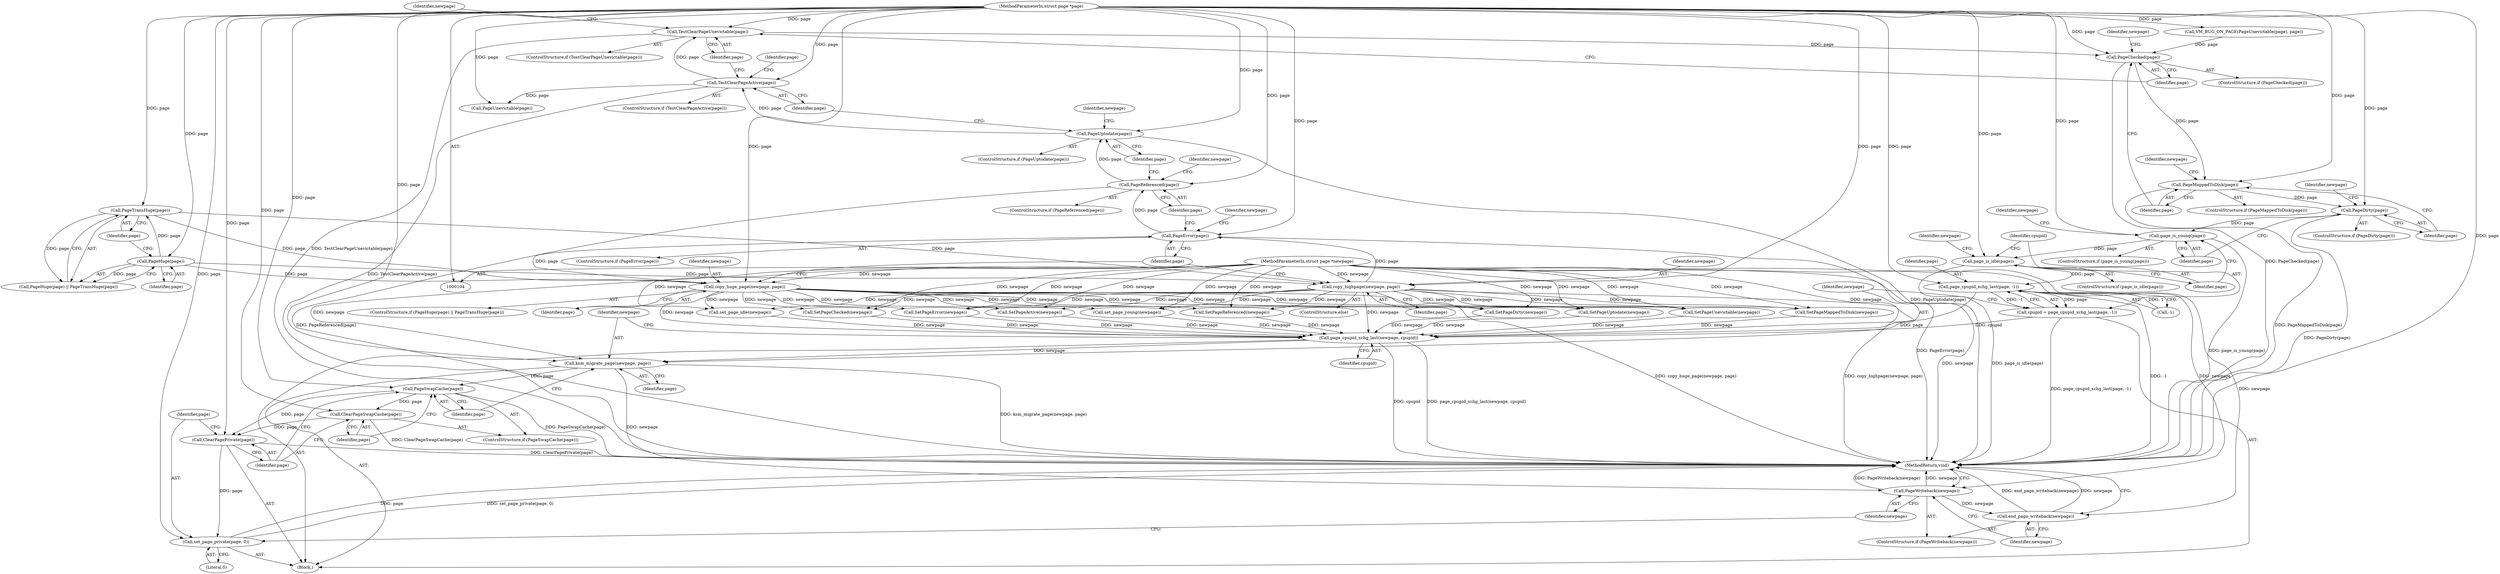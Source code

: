 digraph "0_linux_42cb14b110a5698ccf26ce59c4441722605a3743@pointer" {
"1000149" [label="(Call,TestClearPageUnevictable(page))"];
"1000138" [label="(Call,TestClearPageActive(page))"];
"1000133" [label="(Call,PageUptodate(page))"];
"1000128" [label="(Call,PageReferenced(page))"];
"1000123" [label="(Call,PageError(page))"];
"1000115" [label="(Call,copy_huge_page(newpage, page))"];
"1000105" [label="(MethodParameterIn,struct page *newpage)"];
"1000113" [label="(Call,PageTransHuge(page))"];
"1000111" [label="(Call,PageHuge(page))"];
"1000106" [label="(MethodParameterIn,struct page *page)"];
"1000119" [label="(Call,copy_highpage(newpage, page))"];
"1000154" [label="(Call,PageChecked(page))"];
"1000159" [label="(Call,PageMappedToDisk(page))"];
"1000164" [label="(Call,PageDirty(page))"];
"1000169" [label="(Call,page_is_young(page))"];
"1000174" [label="(Call,page_is_idle(page))"];
"1000180" [label="(Call,page_cpupid_xchg_last(page, -1))"];
"1000178" [label="(Call,cpupid = page_cpupid_xchg_last(page, -1))"];
"1000184" [label="(Call,page_cpupid_xchg_last(newpage, cpupid))"];
"1000187" [label="(Call,ksm_migrate_page(newpage, page))"];
"1000191" [label="(Call,PageSwapCache(page))"];
"1000193" [label="(Call,ClearPageSwapCache(page))"];
"1000195" [label="(Call,ClearPagePrivate(page))"];
"1000197" [label="(Call,set_page_private(page, 0))"];
"1000201" [label="(Call,PageWriteback(newpage))"];
"1000203" [label="(Call,end_page_writeback(newpage))"];
"1000133" [label="(Call,PageUptodate(page))"];
"1000204" [label="(Identifier,newpage)"];
"1000124" [label="(Identifier,page)"];
"1000177" [label="(Identifier,newpage)"];
"1000137" [label="(ControlStructure,if (TestClearPageActive(page)))"];
"1000134" [label="(Identifier,page)"];
"1000118" [label="(ControlStructure,else)"];
"1000203" [label="(Call,end_page_writeback(newpage))"];
"1000166" [label="(Call,SetPageDirty(newpage))"];
"1000187" [label="(Call,ksm_migrate_page(newpage, page))"];
"1000129" [label="(Identifier,page)"];
"1000127" [label="(ControlStructure,if (PageReferenced(page)))"];
"1000201" [label="(Call,PageWriteback(newpage))"];
"1000135" [label="(Call,SetPageUptodate(newpage))"];
"1000139" [label="(Identifier,page)"];
"1000175" [label="(Identifier,page)"];
"1000180" [label="(Call,page_cpupid_xchg_last(page, -1))"];
"1000109" [label="(ControlStructure,if (PageHuge(page) || PageTransHuge(page)))"];
"1000132" [label="(ControlStructure,if (PageUptodate(page)))"];
"1000188" [label="(Identifier,newpage)"];
"1000172" [label="(Identifier,newpage)"];
"1000179" [label="(Identifier,cpupid)"];
"1000181" [label="(Identifier,page)"];
"1000131" [label="(Identifier,newpage)"];
"1000185" [label="(Identifier,newpage)"];
"1000199" [label="(Literal,0)"];
"1000165" [label="(Identifier,page)"];
"1000116" [label="(Identifier,newpage)"];
"1000173" [label="(ControlStructure,if (page_is_idle(page)))"];
"1000194" [label="(Identifier,page)"];
"1000168" [label="(ControlStructure,if (page_is_young(page)))"];
"1000123" [label="(Call,PageError(page))"];
"1000152" [label="(Identifier,newpage)"];
"1000115" [label="(Call,copy_huge_page(newpage, page))"];
"1000119" [label="(Call,copy_highpage(newpage, page))"];
"1000159" [label="(Call,PageMappedToDisk(page))"];
"1000191" [label="(Call,PageSwapCache(page))"];
"1000120" [label="(Identifier,newpage)"];
"1000198" [label="(Identifier,page)"];
"1000105" [label="(MethodParameterIn,struct page *newpage)"];
"1000162" [label="(Identifier,newpage)"];
"1000138" [label="(Call,TestClearPageActive(page))"];
"1000157" [label="(Identifier,newpage)"];
"1000117" [label="(Identifier,page)"];
"1000189" [label="(Identifier,page)"];
"1000107" [label="(Block,)"];
"1000148" [label="(ControlStructure,if (TestClearPageUnevictable(page)))"];
"1000153" [label="(ControlStructure,if (PageChecked(page)))"];
"1000154" [label="(Call,PageChecked(page))"];
"1000151" [label="(Call,SetPageUnevictable(newpage))"];
"1000169" [label="(Call,page_is_young(page))"];
"1000143" [label="(Identifier,page)"];
"1000190" [label="(ControlStructure,if (PageSwapCache(page)))"];
"1000161" [label="(Call,SetPageMappedToDisk(newpage))"];
"1000114" [label="(Identifier,page)"];
"1000141" [label="(Call,VM_BUG_ON_PAGE(PageUnevictable(page), page))"];
"1000200" [label="(ControlStructure,if (PageWriteback(newpage)))"];
"1000186" [label="(Identifier,cpupid)"];
"1000184" [label="(Call,page_cpupid_xchg_last(newpage, cpupid))"];
"1000195" [label="(Call,ClearPagePrivate(page))"];
"1000155" [label="(Identifier,page)"];
"1000142" [label="(Call,PageUnevictable(page))"];
"1000110" [label="(Call,PageHuge(page) || PageTransHuge(page))"];
"1000197" [label="(Call,set_page_private(page, 0))"];
"1000126" [label="(Identifier,newpage)"];
"1000176" [label="(Call,set_page_idle(newpage))"];
"1000170" [label="(Identifier,page)"];
"1000121" [label="(Identifier,page)"];
"1000112" [label="(Identifier,page)"];
"1000158" [label="(ControlStructure,if (PageMappedToDisk(page)))"];
"1000196" [label="(Identifier,page)"];
"1000149" [label="(Call,TestClearPageUnevictable(page))"];
"1000163" [label="(ControlStructure,if (PageDirty(page)))"];
"1000122" [label="(ControlStructure,if (PageError(page)))"];
"1000193" [label="(Call,ClearPageSwapCache(page))"];
"1000192" [label="(Identifier,page)"];
"1000156" [label="(Call,SetPageChecked(newpage))"];
"1000128" [label="(Call,PageReferenced(page))"];
"1000150" [label="(Identifier,page)"];
"1000125" [label="(Call,SetPageError(newpage))"];
"1000164" [label="(Call,PageDirty(page))"];
"1000174" [label="(Call,page_is_idle(page))"];
"1000182" [label="(Call,-1)"];
"1000145" [label="(Call,SetPageActive(newpage))"];
"1000171" [label="(Call,set_page_young(newpage))"];
"1000178" [label="(Call,cpupid = page_cpupid_xchg_last(page, -1))"];
"1000130" [label="(Call,SetPageReferenced(newpage))"];
"1000205" [label="(MethodReturn,void)"];
"1000106" [label="(MethodParameterIn,struct page *page)"];
"1000111" [label="(Call,PageHuge(page))"];
"1000113" [label="(Call,PageTransHuge(page))"];
"1000160" [label="(Identifier,page)"];
"1000202" [label="(Identifier,newpage)"];
"1000167" [label="(Identifier,newpage)"];
"1000136" [label="(Identifier,newpage)"];
"1000149" -> "1000148"  [label="AST: "];
"1000149" -> "1000150"  [label="CFG: "];
"1000150" -> "1000149"  [label="AST: "];
"1000152" -> "1000149"  [label="CFG: "];
"1000155" -> "1000149"  [label="CFG: "];
"1000149" -> "1000205"  [label="DDG: TestClearPageUnevictable(page)"];
"1000138" -> "1000149"  [label="DDG: page"];
"1000106" -> "1000149"  [label="DDG: page"];
"1000149" -> "1000154"  [label="DDG: page"];
"1000138" -> "1000137"  [label="AST: "];
"1000138" -> "1000139"  [label="CFG: "];
"1000139" -> "1000138"  [label="AST: "];
"1000143" -> "1000138"  [label="CFG: "];
"1000150" -> "1000138"  [label="CFG: "];
"1000138" -> "1000205"  [label="DDG: TestClearPageActive(page)"];
"1000133" -> "1000138"  [label="DDG: page"];
"1000106" -> "1000138"  [label="DDG: page"];
"1000138" -> "1000142"  [label="DDG: page"];
"1000133" -> "1000132"  [label="AST: "];
"1000133" -> "1000134"  [label="CFG: "];
"1000134" -> "1000133"  [label="AST: "];
"1000136" -> "1000133"  [label="CFG: "];
"1000139" -> "1000133"  [label="CFG: "];
"1000133" -> "1000205"  [label="DDG: PageUptodate(page)"];
"1000128" -> "1000133"  [label="DDG: page"];
"1000106" -> "1000133"  [label="DDG: page"];
"1000128" -> "1000127"  [label="AST: "];
"1000128" -> "1000129"  [label="CFG: "];
"1000129" -> "1000128"  [label="AST: "];
"1000131" -> "1000128"  [label="CFG: "];
"1000134" -> "1000128"  [label="CFG: "];
"1000128" -> "1000205"  [label="DDG: PageReferenced(page)"];
"1000123" -> "1000128"  [label="DDG: page"];
"1000106" -> "1000128"  [label="DDG: page"];
"1000123" -> "1000122"  [label="AST: "];
"1000123" -> "1000124"  [label="CFG: "];
"1000124" -> "1000123"  [label="AST: "];
"1000126" -> "1000123"  [label="CFG: "];
"1000129" -> "1000123"  [label="CFG: "];
"1000123" -> "1000205"  [label="DDG: PageError(page)"];
"1000115" -> "1000123"  [label="DDG: page"];
"1000119" -> "1000123"  [label="DDG: page"];
"1000106" -> "1000123"  [label="DDG: page"];
"1000115" -> "1000109"  [label="AST: "];
"1000115" -> "1000117"  [label="CFG: "];
"1000116" -> "1000115"  [label="AST: "];
"1000117" -> "1000115"  [label="AST: "];
"1000124" -> "1000115"  [label="CFG: "];
"1000115" -> "1000205"  [label="DDG: copy_huge_page(newpage, page)"];
"1000105" -> "1000115"  [label="DDG: newpage"];
"1000113" -> "1000115"  [label="DDG: page"];
"1000111" -> "1000115"  [label="DDG: page"];
"1000106" -> "1000115"  [label="DDG: page"];
"1000115" -> "1000125"  [label="DDG: newpage"];
"1000115" -> "1000130"  [label="DDG: newpage"];
"1000115" -> "1000135"  [label="DDG: newpage"];
"1000115" -> "1000145"  [label="DDG: newpage"];
"1000115" -> "1000151"  [label="DDG: newpage"];
"1000115" -> "1000156"  [label="DDG: newpage"];
"1000115" -> "1000161"  [label="DDG: newpage"];
"1000115" -> "1000166"  [label="DDG: newpage"];
"1000115" -> "1000171"  [label="DDG: newpage"];
"1000115" -> "1000176"  [label="DDG: newpage"];
"1000115" -> "1000184"  [label="DDG: newpage"];
"1000105" -> "1000104"  [label="AST: "];
"1000105" -> "1000205"  [label="DDG: newpage"];
"1000105" -> "1000119"  [label="DDG: newpage"];
"1000105" -> "1000125"  [label="DDG: newpage"];
"1000105" -> "1000130"  [label="DDG: newpage"];
"1000105" -> "1000135"  [label="DDG: newpage"];
"1000105" -> "1000145"  [label="DDG: newpage"];
"1000105" -> "1000151"  [label="DDG: newpage"];
"1000105" -> "1000156"  [label="DDG: newpage"];
"1000105" -> "1000161"  [label="DDG: newpage"];
"1000105" -> "1000166"  [label="DDG: newpage"];
"1000105" -> "1000171"  [label="DDG: newpage"];
"1000105" -> "1000176"  [label="DDG: newpage"];
"1000105" -> "1000184"  [label="DDG: newpage"];
"1000105" -> "1000187"  [label="DDG: newpage"];
"1000105" -> "1000201"  [label="DDG: newpage"];
"1000105" -> "1000203"  [label="DDG: newpage"];
"1000113" -> "1000110"  [label="AST: "];
"1000113" -> "1000114"  [label="CFG: "];
"1000114" -> "1000113"  [label="AST: "];
"1000110" -> "1000113"  [label="CFG: "];
"1000113" -> "1000110"  [label="DDG: page"];
"1000111" -> "1000113"  [label="DDG: page"];
"1000106" -> "1000113"  [label="DDG: page"];
"1000113" -> "1000119"  [label="DDG: page"];
"1000111" -> "1000110"  [label="AST: "];
"1000111" -> "1000112"  [label="CFG: "];
"1000112" -> "1000111"  [label="AST: "];
"1000114" -> "1000111"  [label="CFG: "];
"1000110" -> "1000111"  [label="CFG: "];
"1000111" -> "1000110"  [label="DDG: page"];
"1000106" -> "1000111"  [label="DDG: page"];
"1000111" -> "1000119"  [label="DDG: page"];
"1000106" -> "1000104"  [label="AST: "];
"1000106" -> "1000205"  [label="DDG: page"];
"1000106" -> "1000119"  [label="DDG: page"];
"1000106" -> "1000142"  [label="DDG: page"];
"1000106" -> "1000141"  [label="DDG: page"];
"1000106" -> "1000154"  [label="DDG: page"];
"1000106" -> "1000159"  [label="DDG: page"];
"1000106" -> "1000164"  [label="DDG: page"];
"1000106" -> "1000169"  [label="DDG: page"];
"1000106" -> "1000174"  [label="DDG: page"];
"1000106" -> "1000180"  [label="DDG: page"];
"1000106" -> "1000187"  [label="DDG: page"];
"1000106" -> "1000191"  [label="DDG: page"];
"1000106" -> "1000193"  [label="DDG: page"];
"1000106" -> "1000195"  [label="DDG: page"];
"1000106" -> "1000197"  [label="DDG: page"];
"1000119" -> "1000118"  [label="AST: "];
"1000119" -> "1000121"  [label="CFG: "];
"1000120" -> "1000119"  [label="AST: "];
"1000121" -> "1000119"  [label="AST: "];
"1000124" -> "1000119"  [label="CFG: "];
"1000119" -> "1000205"  [label="DDG: copy_highpage(newpage, page)"];
"1000119" -> "1000125"  [label="DDG: newpage"];
"1000119" -> "1000130"  [label="DDG: newpage"];
"1000119" -> "1000135"  [label="DDG: newpage"];
"1000119" -> "1000145"  [label="DDG: newpage"];
"1000119" -> "1000151"  [label="DDG: newpage"];
"1000119" -> "1000156"  [label="DDG: newpage"];
"1000119" -> "1000161"  [label="DDG: newpage"];
"1000119" -> "1000166"  [label="DDG: newpage"];
"1000119" -> "1000171"  [label="DDG: newpage"];
"1000119" -> "1000176"  [label="DDG: newpage"];
"1000119" -> "1000184"  [label="DDG: newpage"];
"1000154" -> "1000153"  [label="AST: "];
"1000154" -> "1000155"  [label="CFG: "];
"1000155" -> "1000154"  [label="AST: "];
"1000157" -> "1000154"  [label="CFG: "];
"1000160" -> "1000154"  [label="CFG: "];
"1000154" -> "1000205"  [label="DDG: PageChecked(page)"];
"1000141" -> "1000154"  [label="DDG: page"];
"1000154" -> "1000159"  [label="DDG: page"];
"1000159" -> "1000158"  [label="AST: "];
"1000159" -> "1000160"  [label="CFG: "];
"1000160" -> "1000159"  [label="AST: "];
"1000162" -> "1000159"  [label="CFG: "];
"1000165" -> "1000159"  [label="CFG: "];
"1000159" -> "1000205"  [label="DDG: PageMappedToDisk(page)"];
"1000159" -> "1000164"  [label="DDG: page"];
"1000164" -> "1000163"  [label="AST: "];
"1000164" -> "1000165"  [label="CFG: "];
"1000165" -> "1000164"  [label="AST: "];
"1000167" -> "1000164"  [label="CFG: "];
"1000170" -> "1000164"  [label="CFG: "];
"1000164" -> "1000205"  [label="DDG: PageDirty(page)"];
"1000164" -> "1000169"  [label="DDG: page"];
"1000169" -> "1000168"  [label="AST: "];
"1000169" -> "1000170"  [label="CFG: "];
"1000170" -> "1000169"  [label="AST: "];
"1000172" -> "1000169"  [label="CFG: "];
"1000175" -> "1000169"  [label="CFG: "];
"1000169" -> "1000205"  [label="DDG: page_is_young(page)"];
"1000169" -> "1000174"  [label="DDG: page"];
"1000174" -> "1000173"  [label="AST: "];
"1000174" -> "1000175"  [label="CFG: "];
"1000175" -> "1000174"  [label="AST: "];
"1000177" -> "1000174"  [label="CFG: "];
"1000179" -> "1000174"  [label="CFG: "];
"1000174" -> "1000205"  [label="DDG: page_is_idle(page)"];
"1000174" -> "1000180"  [label="DDG: page"];
"1000180" -> "1000178"  [label="AST: "];
"1000180" -> "1000182"  [label="CFG: "];
"1000181" -> "1000180"  [label="AST: "];
"1000182" -> "1000180"  [label="AST: "];
"1000178" -> "1000180"  [label="CFG: "];
"1000180" -> "1000205"  [label="DDG: -1"];
"1000180" -> "1000178"  [label="DDG: page"];
"1000180" -> "1000178"  [label="DDG: -1"];
"1000182" -> "1000180"  [label="DDG: 1"];
"1000180" -> "1000187"  [label="DDG: page"];
"1000178" -> "1000107"  [label="AST: "];
"1000179" -> "1000178"  [label="AST: "];
"1000185" -> "1000178"  [label="CFG: "];
"1000178" -> "1000205"  [label="DDG: page_cpupid_xchg_last(page, -1)"];
"1000178" -> "1000184"  [label="DDG: cpupid"];
"1000184" -> "1000107"  [label="AST: "];
"1000184" -> "1000186"  [label="CFG: "];
"1000185" -> "1000184"  [label="AST: "];
"1000186" -> "1000184"  [label="AST: "];
"1000188" -> "1000184"  [label="CFG: "];
"1000184" -> "1000205"  [label="DDG: cpupid"];
"1000184" -> "1000205"  [label="DDG: page_cpupid_xchg_last(newpage, cpupid)"];
"1000125" -> "1000184"  [label="DDG: newpage"];
"1000171" -> "1000184"  [label="DDG: newpage"];
"1000156" -> "1000184"  [label="DDG: newpage"];
"1000151" -> "1000184"  [label="DDG: newpage"];
"1000166" -> "1000184"  [label="DDG: newpage"];
"1000135" -> "1000184"  [label="DDG: newpage"];
"1000176" -> "1000184"  [label="DDG: newpage"];
"1000130" -> "1000184"  [label="DDG: newpage"];
"1000161" -> "1000184"  [label="DDG: newpage"];
"1000145" -> "1000184"  [label="DDG: newpage"];
"1000184" -> "1000187"  [label="DDG: newpage"];
"1000187" -> "1000107"  [label="AST: "];
"1000187" -> "1000189"  [label="CFG: "];
"1000188" -> "1000187"  [label="AST: "];
"1000189" -> "1000187"  [label="AST: "];
"1000192" -> "1000187"  [label="CFG: "];
"1000187" -> "1000205"  [label="DDG: ksm_migrate_page(newpage, page)"];
"1000187" -> "1000191"  [label="DDG: page"];
"1000187" -> "1000201"  [label="DDG: newpage"];
"1000191" -> "1000190"  [label="AST: "];
"1000191" -> "1000192"  [label="CFG: "];
"1000192" -> "1000191"  [label="AST: "];
"1000194" -> "1000191"  [label="CFG: "];
"1000196" -> "1000191"  [label="CFG: "];
"1000191" -> "1000205"  [label="DDG: PageSwapCache(page)"];
"1000191" -> "1000193"  [label="DDG: page"];
"1000191" -> "1000195"  [label="DDG: page"];
"1000193" -> "1000190"  [label="AST: "];
"1000193" -> "1000194"  [label="CFG: "];
"1000194" -> "1000193"  [label="AST: "];
"1000196" -> "1000193"  [label="CFG: "];
"1000193" -> "1000205"  [label="DDG: ClearPageSwapCache(page)"];
"1000193" -> "1000195"  [label="DDG: page"];
"1000195" -> "1000107"  [label="AST: "];
"1000195" -> "1000196"  [label="CFG: "];
"1000196" -> "1000195"  [label="AST: "];
"1000198" -> "1000195"  [label="CFG: "];
"1000195" -> "1000205"  [label="DDG: ClearPagePrivate(page)"];
"1000195" -> "1000197"  [label="DDG: page"];
"1000197" -> "1000107"  [label="AST: "];
"1000197" -> "1000199"  [label="CFG: "];
"1000198" -> "1000197"  [label="AST: "];
"1000199" -> "1000197"  [label="AST: "];
"1000202" -> "1000197"  [label="CFG: "];
"1000197" -> "1000205"  [label="DDG: set_page_private(page, 0)"];
"1000197" -> "1000205"  [label="DDG: page"];
"1000201" -> "1000200"  [label="AST: "];
"1000201" -> "1000202"  [label="CFG: "];
"1000202" -> "1000201"  [label="AST: "];
"1000204" -> "1000201"  [label="CFG: "];
"1000205" -> "1000201"  [label="CFG: "];
"1000201" -> "1000205"  [label="DDG: PageWriteback(newpage)"];
"1000201" -> "1000205"  [label="DDG: newpage"];
"1000201" -> "1000203"  [label="DDG: newpage"];
"1000203" -> "1000200"  [label="AST: "];
"1000203" -> "1000204"  [label="CFG: "];
"1000204" -> "1000203"  [label="AST: "];
"1000205" -> "1000203"  [label="CFG: "];
"1000203" -> "1000205"  [label="DDG: end_page_writeback(newpage)"];
"1000203" -> "1000205"  [label="DDG: newpage"];
}

